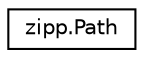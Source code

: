digraph "Graphical Class Hierarchy"
{
 // LATEX_PDF_SIZE
  edge [fontname="Helvetica",fontsize="10",labelfontname="Helvetica",labelfontsize="10"];
  node [fontname="Helvetica",fontsize="10",shape=record];
  rankdir="LR";
  Node0 [label="zipp.Path",height=0.2,width=0.4,color="black", fillcolor="white", style="filled",URL="$classzipp_1_1Path.html",tooltip=" "];
}
